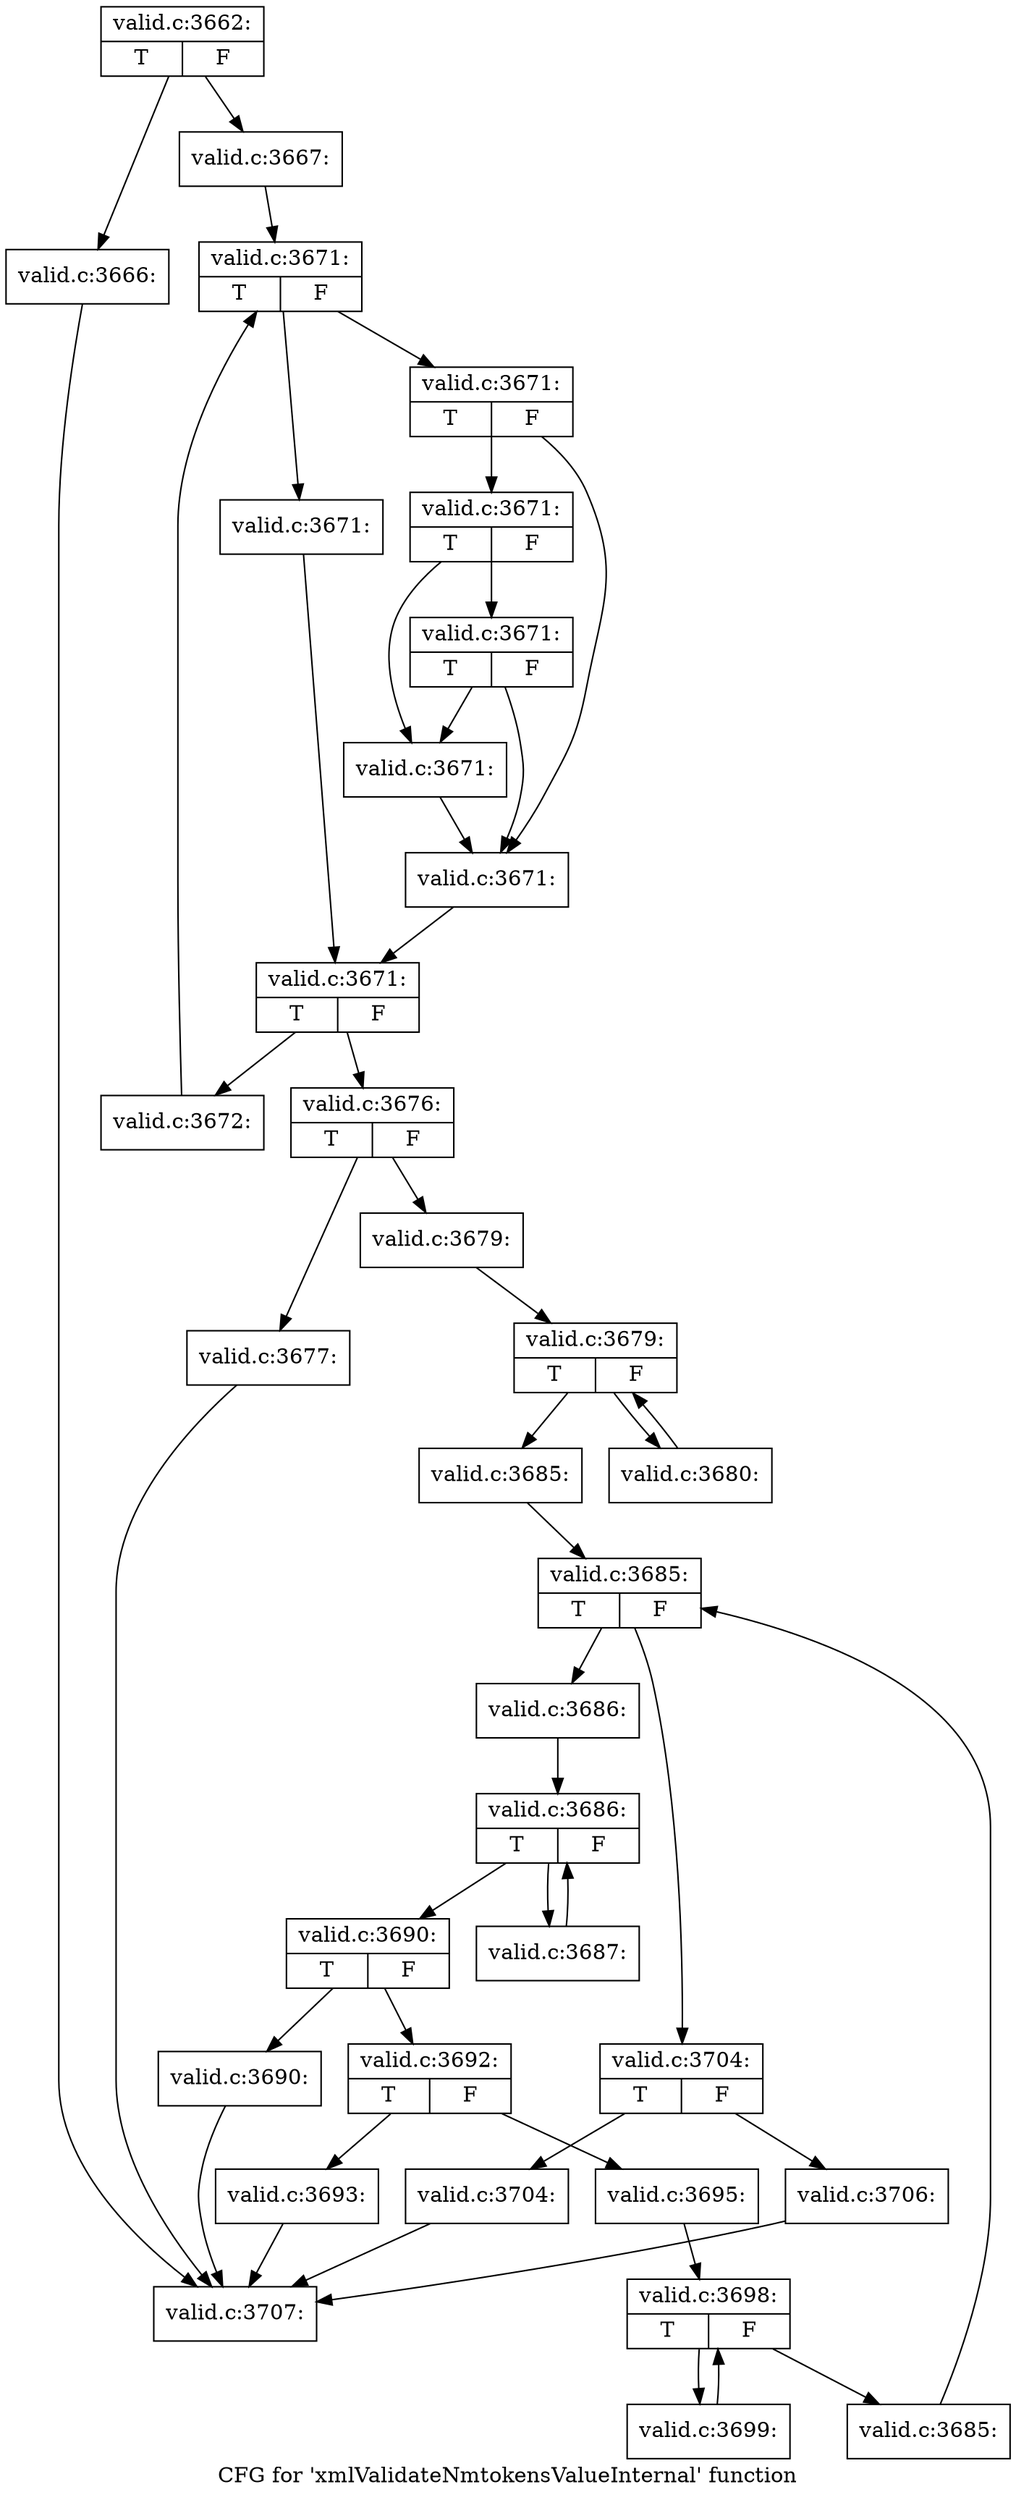 digraph "CFG for 'xmlValidateNmtokensValueInternal' function" {
	label="CFG for 'xmlValidateNmtokensValueInternal' function";

	Node0x52fe050 [shape=record,label="{valid.c:3662:|{<s0>T|<s1>F}}"];
	Node0x52fe050 -> Node0x53027a0;
	Node0x52fe050 -> Node0x53027f0;
	Node0x53027a0 [shape=record,label="{valid.c:3666:}"];
	Node0x53027a0 -> Node0x5301960;
	Node0x53027f0 [shape=record,label="{valid.c:3667:}"];
	Node0x53027f0 -> Node0x5303330;
	Node0x5303330 [shape=record,label="{valid.c:3671:|{<s0>T|<s1>F}}"];
	Node0x5303330 -> Node0x53035d0;
	Node0x5303330 -> Node0x5303620;
	Node0x53035d0 [shape=record,label="{valid.c:3671:|{<s0>T|<s1>F}}"];
	Node0x53035d0 -> Node0x5303810;
	Node0x53035d0 -> Node0x53038b0;
	Node0x53038b0 [shape=record,label="{valid.c:3671:|{<s0>T|<s1>F}}"];
	Node0x53038b0 -> Node0x53039f0;
	Node0x53038b0 -> Node0x5303860;
	Node0x53039f0 [shape=record,label="{valid.c:3671:|{<s0>T|<s1>F}}"];
	Node0x53039f0 -> Node0x5303810;
	Node0x53039f0 -> Node0x5303860;
	Node0x5303860 [shape=record,label="{valid.c:3671:}"];
	Node0x5303860 -> Node0x5303810;
	Node0x5303810 [shape=record,label="{valid.c:3671:}"];
	Node0x5303810 -> Node0x5303670;
	Node0x5303620 [shape=record,label="{valid.c:3671:}"];
	Node0x5303620 -> Node0x5303670;
	Node0x5303670 [shape=record,label="{valid.c:3671:|{<s0>T|<s1>F}}"];
	Node0x5303670 -> Node0x5304120;
	Node0x5303670 -> Node0x5303550;
	Node0x5304120 [shape=record,label="{valid.c:3672:}"];
	Node0x5304120 -> Node0x5303330;
	Node0x5303550 [shape=record,label="{valid.c:3676:|{<s0>T|<s1>F}}"];
	Node0x5303550 -> Node0x53049a0;
	Node0x5303550 -> Node0x5304950;
	Node0x5304950 [shape=record,label="{valid.c:3677:}"];
	Node0x5304950 -> Node0x5301960;
	Node0x53049a0 [shape=record,label="{valid.c:3679:}"];
	Node0x53049a0 -> Node0x5304ef0;
	Node0x5304ef0 [shape=record,label="{valid.c:3679:|{<s0>T|<s1>F}}"];
	Node0x5304ef0 -> Node0x5305350;
	Node0x5304ef0 -> Node0x5305110;
	Node0x5305350 [shape=record,label="{valid.c:3680:}"];
	Node0x5305350 -> Node0x5304ef0;
	Node0x5305110 [shape=record,label="{valid.c:3685:}"];
	Node0x5305110 -> Node0x4efd920;
	Node0x4efd920 [shape=record,label="{valid.c:3685:|{<s0>T|<s1>F}}"];
	Node0x4efd920 -> Node0x4efdce0;
	Node0x4efd920 -> Node0x4efdb40;
	Node0x4efdce0 [shape=record,label="{valid.c:3686:}"];
	Node0x4efdce0 -> Node0x4efde60;
	Node0x4efde60 [shape=record,label="{valid.c:3686:|{<s0>T|<s1>F}}"];
	Node0x4efde60 -> Node0x4efe140;
	Node0x4efde60 -> Node0x4efdfa0;
	Node0x4efe140 [shape=record,label="{valid.c:3687:}"];
	Node0x4efe140 -> Node0x4efde60;
	Node0x4efdfa0 [shape=record,label="{valid.c:3690:|{<s0>T|<s1>F}}"];
	Node0x4efdfa0 -> Node0x4efe890;
	Node0x4efdfa0 -> Node0x5307a70;
	Node0x4efe890 [shape=record,label="{valid.c:3690:}"];
	Node0x4efe890 -> Node0x5301960;
	Node0x5307a70 [shape=record,label="{valid.c:3692:|{<s0>T|<s1>F}}"];
	Node0x5307a70 -> Node0x5307f50;
	Node0x5307a70 -> Node0x5307f00;
	Node0x5307f00 [shape=record,label="{valid.c:3693:}"];
	Node0x5307f00 -> Node0x5301960;
	Node0x5307f50 [shape=record,label="{valid.c:3695:}"];
	Node0x5307f50 -> Node0x5308a50;
	Node0x5308a50 [shape=record,label="{valid.c:3698:|{<s0>T|<s1>F}}"];
	Node0x5308a50 -> Node0x5308eb0;
	Node0x5308a50 -> Node0x5308c70;
	Node0x5308eb0 [shape=record,label="{valid.c:3699:}"];
	Node0x5308eb0 -> Node0x5308a50;
	Node0x5308c70 [shape=record,label="{valid.c:3685:}"];
	Node0x5308c70 -> Node0x4efd920;
	Node0x4efdb40 [shape=record,label="{valid.c:3704:|{<s0>T|<s1>F}}"];
	Node0x4efdb40 -> Node0x53096f0;
	Node0x4efdb40 -> Node0x5309740;
	Node0x53096f0 [shape=record,label="{valid.c:3704:}"];
	Node0x53096f0 -> Node0x5301960;
	Node0x5309740 [shape=record,label="{valid.c:3706:}"];
	Node0x5309740 -> Node0x5301960;
	Node0x5301960 [shape=record,label="{valid.c:3707:}"];
}
